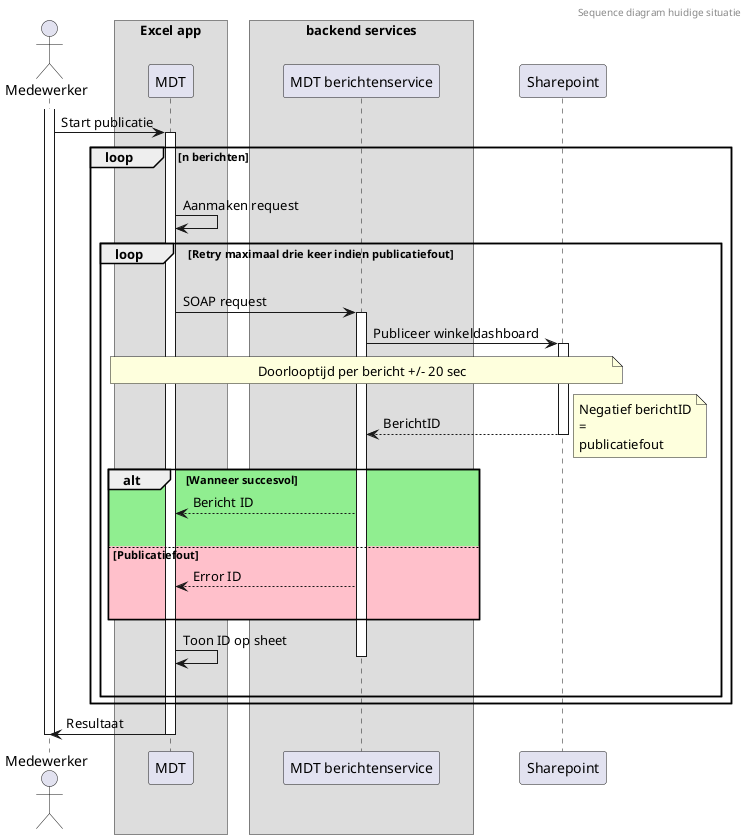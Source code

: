 @startuml
skinparam ParticipantPadding 30
skinparam BoxPadding 10
skinparam SequenceGroupBodyBackGroundColor transparent

header Sequence diagram huidige situatie


actor Medewerker as employee
box Excel app
    participant MDT as mdt
end box

box backend services
    participant "MDT berichtenservice" as service
end box

participant Sharepoint as sharepoint

activate employee
employee -> mdt ++ : Start publicatie
    loop n berichten
        |||
        mdt -> mdt : Aanmaken request
        loop Retry maximaal drie keer indien publicatiefout
            |||
            mdt -> service ++ : SOAP request
            service -> sharepoint ++ : Publiceer winkeldashboard
            note over mdt, sharepoint : Doorlooptijd per bericht +/- 20 sec
            sharepoint --> service -- : BerichtID
            note right: Negatief berichtID\n=\npublicatiefout
            alt #LightGreen Wanneer succesvol
                service --> mdt : Bericht ID
                |||
            else #Pink Publicatiefout
                service --> mdt : Error ID
                |||
            end
            mdt -> mdt : Toon ID op sheet
            deactivate service
            |||
        end
    end
    mdt -> employee -- : Resultaat
deactivate employee
@enduml
